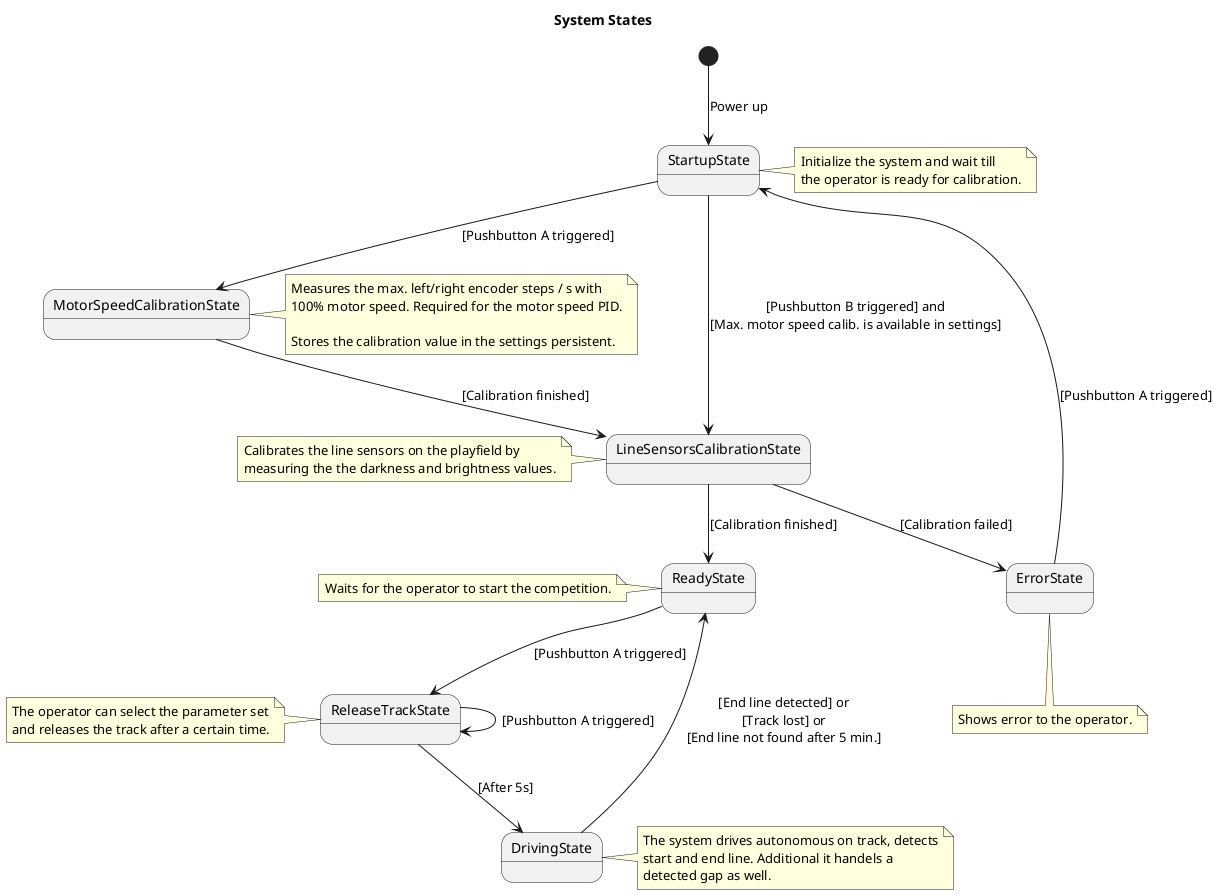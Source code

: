 @startuml

title System States

state StartupState
state MotorSpeedCalibrationState
state LineSensorsCalibrationState
state ErrorState
state DrivingState
state ReadyState
state ReleaseTrackState

[*] --> StartupState: Power up
StartupState --> MotorSpeedCalibrationState: [Pushbutton A triggered]
StartupState --> LineSensorsCalibrationState: [Pushbutton B triggered] and\n[Max. motor speed calib. is available in settings]
MotorSpeedCalibrationState --> LineSensorsCalibrationState: [Calibration finished]
LineSensorsCalibrationState --> ReadyState: [Calibration finished]
LineSensorsCalibrationState --> ErrorState: [Calibration failed]
ReadyState --> ReleaseTrackState: [Pushbutton A triggered]
ReleaseTrackState --> DrivingState: [After 5s]
ReleaseTrackState --> ReleaseTrackState: [Pushbutton A triggered]
DrivingState --> ReadyState: [End line detected] or\n[Track lost] or\n[End line not found after 5 min.]
ErrorState --> StartupState: [Pushbutton A triggered]

note right of StartupState
    Initialize the system and wait till
    the operator is ready for calibration.
end note

note right of MotorSpeedCalibrationState
    Measures the max. left/right encoder steps / s with
    100% motor speed. Required for the motor speed PID.

    Stores the calibration value in the settings persistent.
end note

note left of LineSensorsCalibrationState
    Calibrates the line sensors on the playfield by
    measuring the the darkness and brightness values.
end note

note bottom of ErrorState
    Shows error to the operator.
end note

note left of ReadyState
    Waits for the operator to start the competition.
end note

note left of ReleaseTrackState
    The operator can select the parameter set
    and releases the track after a certain time.
end note

note right of DrivingState
    The system drives autonomous on track, detects
    start and end line. Additional it handels a
    detected gap as well.
end note

@enduml